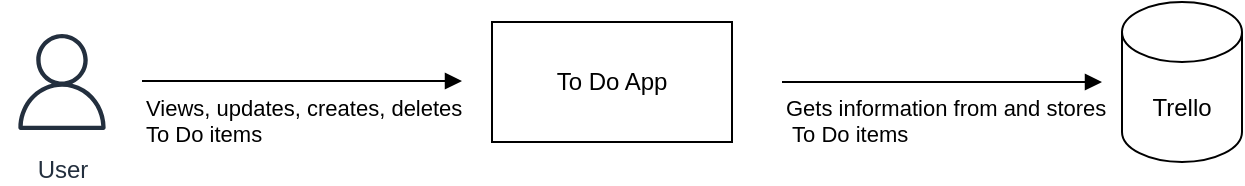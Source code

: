 <mxfile version="22.1.21" type="github">
  <diagram name="Page-1" id="df1fDY7C39LOkRKU9__Z">
    <mxGraphModel dx="1434" dy="746" grid="1" gridSize="10" guides="1" tooltips="1" connect="1" arrows="1" fold="1" page="1" pageScale="1" pageWidth="850" pageHeight="1100" math="0" shadow="0">
      <root>
        <mxCell id="0" />
        <mxCell id="1" parent="0" />
        <mxCell id="nWHsgZnryIvwV-E4HBbC-1" value="User" style="sketch=0;outlineConnect=0;fontColor=#232F3E;gradientColor=none;strokeColor=#232F3E;fillColor=#ffffff;dashed=0;verticalLabelPosition=bottom;verticalAlign=top;align=center;html=1;fontSize=12;fontStyle=0;aspect=fixed;shape=mxgraph.aws4.resourceIcon;resIcon=mxgraph.aws4.user;" parent="1" vertex="1">
          <mxGeometry x="120" y="290" width="60" height="60" as="geometry" />
        </mxCell>
        <mxCell id="nWHsgZnryIvwV-E4HBbC-2" value="To Do App" style="rounded=0;whiteSpace=wrap;html=1;" parent="1" vertex="1">
          <mxGeometry x="365" y="290" width="120" height="60" as="geometry" />
        </mxCell>
        <object label="Views, updates, creates, deletes&lt;br&gt;To Do items" id="nWHsgZnryIvwV-E4HBbC-3">
          <mxCell style="endArrow=block;endFill=1;html=1;edgeStyle=orthogonalEdgeStyle;align=left;verticalAlign=top;rounded=0;" parent="1" edge="1">
            <mxGeometry x="-1" relative="1" as="geometry">
              <mxPoint x="190" y="319.5" as="sourcePoint" />
              <mxPoint x="350" y="319.5" as="targetPoint" />
              <mxPoint as="offset" />
            </mxGeometry>
          </mxCell>
        </object>
        <mxCell id="nWHsgZnryIvwV-E4HBbC-6" value="Trello" style="shape=cylinder3;whiteSpace=wrap;html=1;boundedLbl=1;backgroundOutline=1;size=15;" parent="1" vertex="1">
          <mxGeometry x="680" y="280" width="60" height="80" as="geometry" />
        </mxCell>
        <mxCell id="nWHsgZnryIvwV-E4HBbC-7" value="Gets information from and stores&lt;br&gt;&amp;nbsp;To Do items" style="endArrow=block;endFill=1;html=1;edgeStyle=orthogonalEdgeStyle;align=left;verticalAlign=top;rounded=0;" parent="1" edge="1">
          <mxGeometry x="-1" relative="1" as="geometry">
            <mxPoint x="510" y="320" as="sourcePoint" />
            <mxPoint x="670" y="320" as="targetPoint" />
            <Array as="points">
              <mxPoint x="590" y="319.5" />
              <mxPoint x="590" y="320.5" />
            </Array>
            <mxPoint as="offset" />
          </mxGeometry>
        </mxCell>
      </root>
    </mxGraphModel>
  </diagram>
</mxfile>
